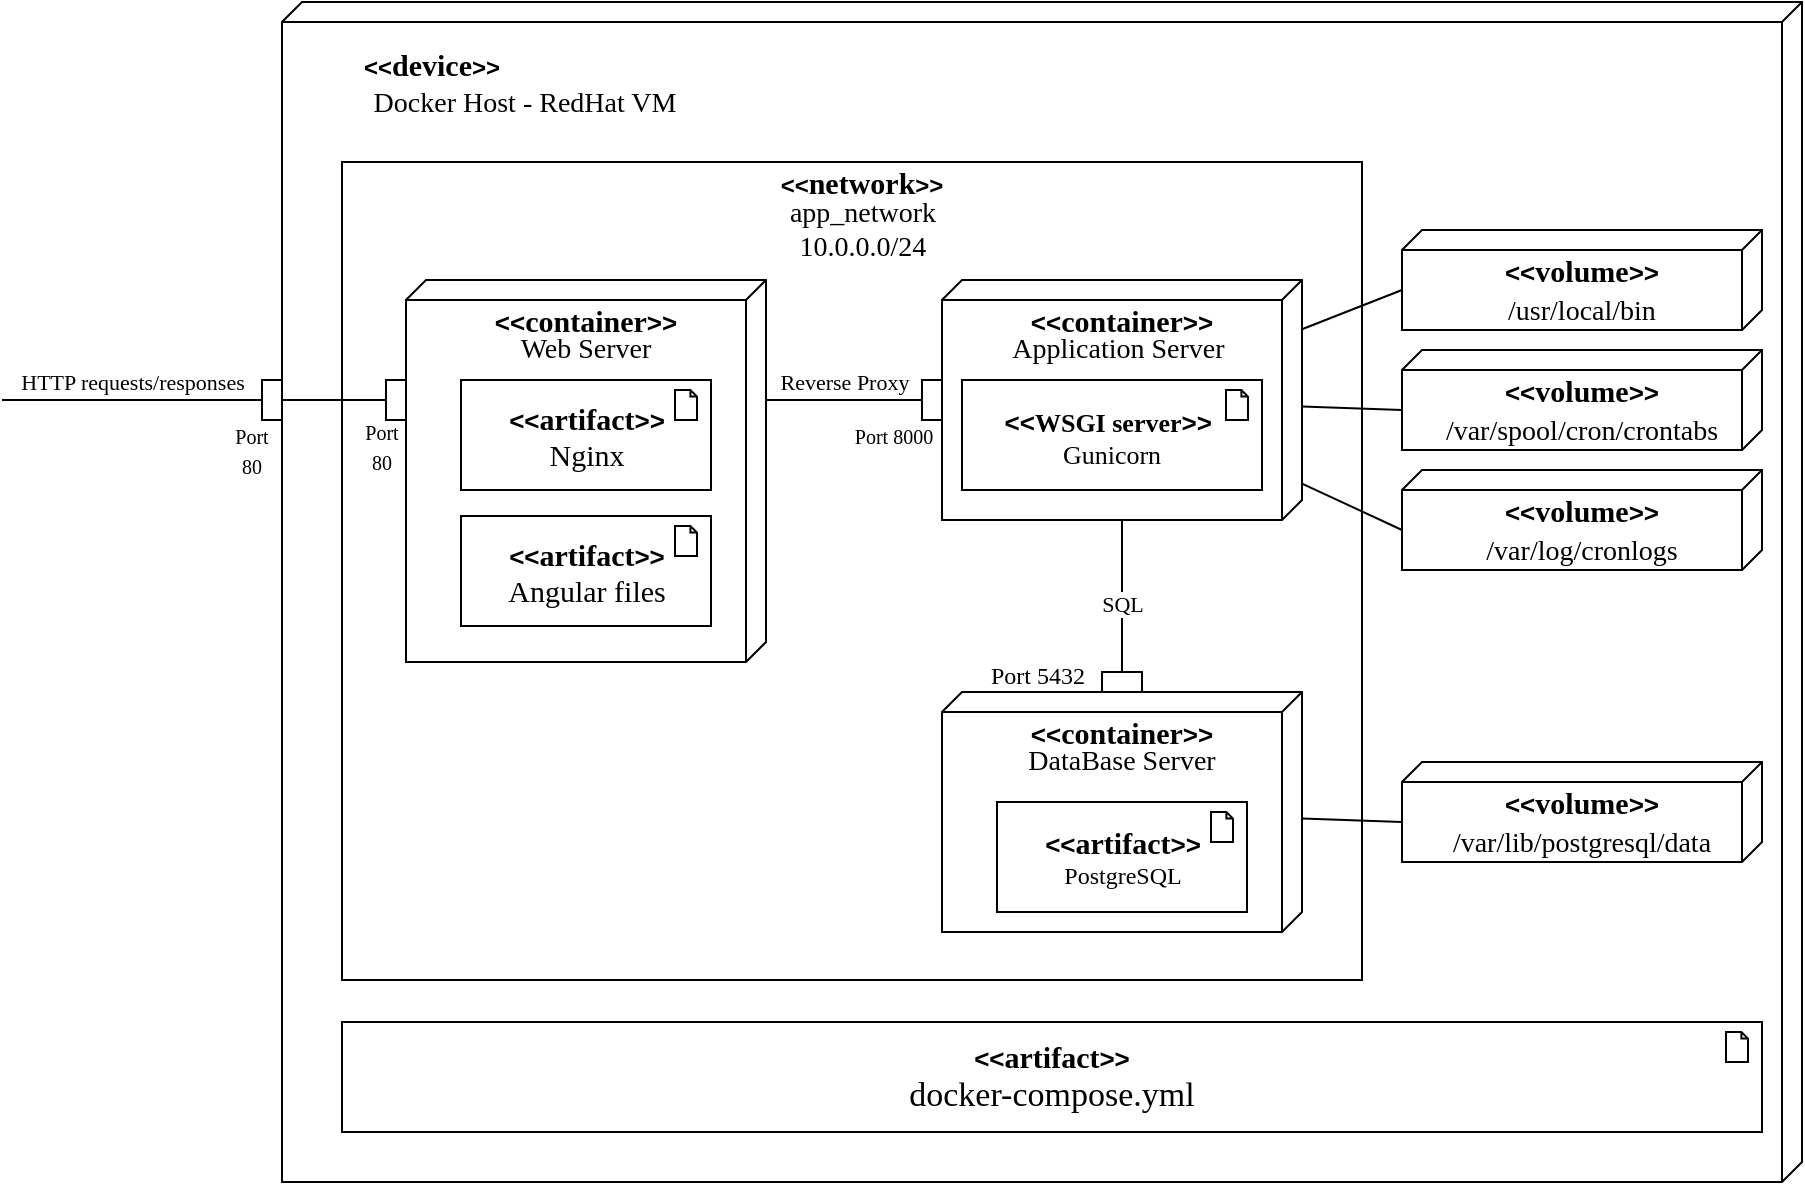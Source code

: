 <mxfile version="13.6.5" type="github">
  <diagram id="F9sWuauFsDqkvSQIgXCU" name="Page-1">
    <mxGraphModel dx="1888" dy="499" grid="1" gridSize="10" guides="1" tooltips="1" connect="1" arrows="1" fold="1" page="1" pageScale="1" pageWidth="850" pageHeight="1100" math="0" shadow="0" extFonts="Old Standard TT^https://fonts.googleapis.com/css?family=Old+Standard+TT">
      <root>
        <mxCell id="0" />
        <mxCell id="1" parent="0" />
        <mxCell id="rxS6ARzGvscLo5JfiblR-8" value="" style="verticalAlign=top;align=left;spacingTop=8;spacingLeft=2;spacingRight=12;shape=cube;size=10;direction=south;fontStyle=4;html=1;" vertex="1" parent="1">
          <mxGeometry x="20" y="20" width="760" height="590" as="geometry" />
        </mxCell>
        <mxCell id="rxS6ARzGvscLo5JfiblR-27" value="" style="rounded=0;whiteSpace=wrap;html=1;fillColor=#FFFFFF;fontFamily=Old Standard TT;" vertex="1" parent="1">
          <mxGeometry x="50" y="100" width="510" height="409" as="geometry" />
        </mxCell>
        <mxCell id="rxS6ARzGvscLo5JfiblR-1" value="" style="verticalAlign=top;align=left;spacingTop=8;spacingLeft=2;spacingRight=12;shape=cube;size=10;direction=south;fontStyle=4;html=1;" vertex="1" parent="1">
          <mxGeometry x="82" y="159" width="180" height="191" as="geometry" />
        </mxCell>
        <mxCell id="rxS6ARzGvscLo5JfiblR-2" value="" style="verticalAlign=top;align=left;spacingTop=8;spacingLeft=2;spacingRight=12;shape=cube;size=10;direction=south;fontStyle=4;html=1;" vertex="1" parent="1">
          <mxGeometry x="350" y="159" width="180" height="120" as="geometry" />
        </mxCell>
        <mxCell id="rxS6ARzGvscLo5JfiblR-3" value="" style="verticalAlign=top;align=left;spacingTop=8;spacingLeft=2;spacingRight=12;shape=cube;size=10;direction=south;fontStyle=4;html=1;" vertex="1" parent="1">
          <mxGeometry x="350" y="365" width="180" height="120" as="geometry" />
        </mxCell>
        <mxCell id="rxS6ARzGvscLo5JfiblR-4" value="" style="verticalAlign=top;align=left;spacingTop=8;spacingLeft=2;spacingRight=12;shape=cube;size=10;direction=south;fontStyle=4;html=1;" vertex="1" parent="1">
          <mxGeometry x="580" y="134" width="180" height="50" as="geometry" />
        </mxCell>
        <mxCell id="rxS6ARzGvscLo5JfiblR-5" value="" style="verticalAlign=top;align=left;spacingTop=8;spacingLeft=2;spacingRight=12;shape=cube;size=10;direction=south;fontStyle=4;html=1;" vertex="1" parent="1">
          <mxGeometry x="580" y="194" width="180" height="50" as="geometry" />
        </mxCell>
        <mxCell id="rxS6ARzGvscLo5JfiblR-6" value="" style="verticalAlign=top;align=left;spacingTop=8;spacingLeft=2;spacingRight=12;shape=cube;size=10;direction=south;fontStyle=4;html=1;" vertex="1" parent="1">
          <mxGeometry x="580" y="254" width="180" height="50" as="geometry" />
        </mxCell>
        <mxCell id="rxS6ARzGvscLo5JfiblR-7" value="" style="verticalAlign=top;align=left;spacingTop=8;spacingLeft=2;spacingRight=12;shape=cube;size=10;direction=south;fontStyle=4;html=1;" vertex="1" parent="1">
          <mxGeometry x="580" y="400" width="180" height="50" as="geometry" />
        </mxCell>
        <mxCell id="rxS6ARzGvscLo5JfiblR-17" value="&lt;b&gt;&lt;font face=&quot;Helvetica&quot;&gt;&amp;lt;&amp;lt;&lt;/font&gt;&lt;font style=&quot;font-size: 15px&quot;&gt;device&lt;/font&gt;&lt;font face=&quot;Helvetica&quot;&gt;&amp;gt;&amp;gt;&lt;/font&gt;&lt;/b&gt;" style="text;html=1;strokeColor=none;fillColor=none;align=center;verticalAlign=middle;whiteSpace=wrap;rounded=0;fontFamily=Old Standard TT;" vertex="1" parent="1">
          <mxGeometry x="50" y="41" width="90" height="20" as="geometry" />
        </mxCell>
        <mxCell id="rxS6ARzGvscLo5JfiblR-18" value="&lt;b&gt;&lt;font face=&quot;Helvetica&quot; style=&quot;font-size: 13px&quot;&gt;&amp;lt;&amp;lt;&lt;/font&gt;&lt;font style=&quot;font-size: 15px&quot;&gt;container&lt;/font&gt;&lt;font face=&quot;Helvetica&quot; style=&quot;font-size: 13px&quot;&gt;&amp;gt;&amp;gt;&lt;/font&gt;&lt;/b&gt;" style="text;html=1;strokeColor=none;fillColor=none;align=center;verticalAlign=middle;whiteSpace=wrap;rounded=0;fontFamily=Old Standard TT;" vertex="1" parent="1">
          <mxGeometry x="122" y="169" width="100" height="20" as="geometry" />
        </mxCell>
        <mxCell id="rxS6ARzGvscLo5JfiblR-19" value="&lt;b&gt;&lt;font face=&quot;Helvetica&quot; style=&quot;font-size: 13px&quot;&gt;&amp;lt;&amp;lt;&lt;/font&gt;&lt;font style=&quot;font-size: 15px&quot;&gt;container&lt;/font&gt;&lt;font face=&quot;Helvetica&quot; style=&quot;font-size: 13px&quot;&gt;&amp;gt;&amp;gt;&lt;/font&gt;&lt;/b&gt;" style="text;html=1;strokeColor=none;fillColor=none;align=center;verticalAlign=middle;whiteSpace=wrap;rounded=0;fontFamily=Old Standard TT;" vertex="1" parent="1">
          <mxGeometry x="390" y="169" width="100" height="20" as="geometry" />
        </mxCell>
        <mxCell id="rxS6ARzGvscLo5JfiblR-20" value="&lt;b&gt;&lt;font face=&quot;Helvetica&quot; style=&quot;font-size: 13px&quot;&gt;&amp;lt;&amp;lt;&lt;/font&gt;&lt;font style=&quot;font-size: 15px&quot;&gt;container&lt;/font&gt;&lt;font face=&quot;Helvetica&quot; style=&quot;font-size: 13px&quot;&gt;&amp;gt;&amp;gt;&lt;/font&gt;&lt;/b&gt;" style="text;html=1;strokeColor=none;fillColor=none;align=center;verticalAlign=middle;whiteSpace=wrap;rounded=0;fontFamily=Old Standard TT;" vertex="1" parent="1">
          <mxGeometry x="390" y="375" width="100" height="20" as="geometry" />
        </mxCell>
        <mxCell id="rxS6ARzGvscLo5JfiblR-21" value="&lt;b&gt;&lt;font face=&quot;Helvetica&quot; style=&quot;font-size: 13px&quot;&gt;&amp;lt;&amp;lt;&lt;/font&gt;&lt;font style=&quot;font-size: 15px&quot;&gt;volume&lt;/font&gt;&lt;font face=&quot;Helvetica&quot; style=&quot;font-size: 13px&quot;&gt;&amp;gt;&amp;gt;&lt;/font&gt;&lt;/b&gt;" style="text;html=1;strokeColor=none;fillColor=none;align=center;verticalAlign=middle;whiteSpace=wrap;rounded=0;fontFamily=Old Standard TT;" vertex="1" parent="1">
          <mxGeometry x="620" y="144" width="100" height="20" as="geometry" />
        </mxCell>
        <mxCell id="rxS6ARzGvscLo5JfiblR-23" value="&lt;b&gt;&lt;font face=&quot;Helvetica&quot; style=&quot;font-size: 13px&quot;&gt;&amp;lt;&amp;lt;&lt;/font&gt;&lt;font style=&quot;font-size: 15px&quot;&gt;volume&lt;/font&gt;&lt;font face=&quot;Helvetica&quot; style=&quot;font-size: 13px&quot;&gt;&amp;gt;&amp;gt;&lt;/font&gt;&lt;/b&gt;" style="text;html=1;strokeColor=none;fillColor=none;align=center;verticalAlign=middle;whiteSpace=wrap;rounded=0;fontFamily=Old Standard TT;" vertex="1" parent="1">
          <mxGeometry x="620" y="204" width="100" height="20" as="geometry" />
        </mxCell>
        <mxCell id="rxS6ARzGvscLo5JfiblR-24" value="&lt;b&gt;&lt;font face=&quot;Helvetica&quot; style=&quot;font-size: 13px&quot;&gt;&amp;lt;&amp;lt;&lt;/font&gt;&lt;font style=&quot;font-size: 15px&quot;&gt;volume&lt;/font&gt;&lt;font face=&quot;Helvetica&quot; style=&quot;font-size: 13px&quot;&gt;&amp;gt;&amp;gt;&lt;/font&gt;&lt;/b&gt;" style="text;html=1;strokeColor=none;fillColor=none;align=center;verticalAlign=middle;whiteSpace=wrap;rounded=0;fontFamily=Old Standard TT;" vertex="1" parent="1">
          <mxGeometry x="620" y="264" width="100" height="20" as="geometry" />
        </mxCell>
        <mxCell id="rxS6ARzGvscLo5JfiblR-25" value="&lt;b&gt;&lt;font face=&quot;Helvetica&quot; style=&quot;font-size: 13px&quot;&gt;&amp;lt;&amp;lt;&lt;/font&gt;&lt;font style=&quot;font-size: 15px&quot;&gt;volume&lt;/font&gt;&lt;font face=&quot;Helvetica&quot; style=&quot;font-size: 13px&quot;&gt;&amp;gt;&amp;gt;&lt;/font&gt;&lt;/b&gt;" style="text;html=1;strokeColor=none;fillColor=none;align=center;verticalAlign=middle;whiteSpace=wrap;rounded=0;fontFamily=Old Standard TT;" vertex="1" parent="1">
          <mxGeometry x="620" y="410" width="100" height="20" as="geometry" />
        </mxCell>
        <mxCell id="rxS6ARzGvscLo5JfiblR-28" value="&lt;b&gt;&lt;font face=&quot;Helvetica&quot;&gt;&amp;lt;&amp;lt;&lt;/font&gt;&lt;span style=&quot;font-size: 15px&quot;&gt;network&lt;/span&gt;&lt;font face=&quot;Helvetica&quot;&gt;&amp;gt;&amp;gt;&lt;/font&gt;&lt;/b&gt;" style="text;html=1;strokeColor=none;fillColor=none;align=center;verticalAlign=middle;whiteSpace=wrap;rounded=0;fontFamily=Old Standard TT;" vertex="1" parent="1">
          <mxGeometry x="265" y="100" width="90" height="20" as="geometry" />
        </mxCell>
        <mxCell id="rxS6ARzGvscLo5JfiblR-29" value="&lt;font face=&quot;Helvetica&quot; style=&quot;font-weight: bold ; font-size: 13px&quot;&gt;&amp;lt;&amp;lt;&lt;/font&gt;&lt;font style=&quot;font-size: 13px&quot;&gt;&lt;font style=&quot;font-weight: bold ; font-size: 13px&quot;&gt;WSGI&lt;/font&gt;&lt;font style=&quot;font-weight: bold ; font-size: 13px&quot;&gt;&amp;nbsp;server&lt;/font&gt;&lt;/font&gt;&lt;font&gt;&lt;font face=&quot;Helvetica&quot; style=&quot;font-weight: bold ; font-size: 13px&quot;&gt;&amp;gt;&amp;gt;&lt;/font&gt;&lt;font&gt;&lt;span style=&quot;font-size: 15px&quot;&gt;&amp;nbsp;&lt;/span&gt;&lt;br&gt;&lt;/font&gt;&lt;font style=&quot;font-size: 13px&quot;&gt;Gunicorn&lt;/font&gt;&lt;br&gt;&lt;/font&gt;" style="html=1;outlineConnect=0;whiteSpace=wrap;shape=mxgraph.archimate3.application;appType=artifact;archiType=square;fontFamily=Old Standard TT;fillColor=#FFFFFF;" vertex="1" parent="1">
          <mxGeometry x="360" y="209" width="150" height="55" as="geometry" />
        </mxCell>
        <mxCell id="rxS6ARzGvscLo5JfiblR-32" value="Reverse Proxy" style="html=1;verticalAlign=bottom;endArrow=none;fontFamily=Old Standard TT;startArrow=none;startFill=0;endFill=0;endSize=4;startSize=4;entryX=0;entryY=0.5;entryDx=0;entryDy=0;labelBackgroundColor=none;" edge="1" parent="1" target="rxS6ARzGvscLo5JfiblR-38">
          <mxGeometry width="80" relative="1" as="geometry">
            <mxPoint x="262" y="219" as="sourcePoint" />
            <mxPoint x="330" y="218" as="targetPoint" />
          </mxGeometry>
        </mxCell>
        <mxCell id="rxS6ARzGvscLo5JfiblR-33" value="SQL" style="html=1;verticalAlign=bottom;endArrow=none;fontFamily=Old Standard TT;startArrow=none;startFill=0;endFill=0;endSize=4;startSize=4;entryX=1;entryY=0.5;entryDx=0;entryDy=0;" edge="1" parent="1" source="rxS6ARzGvscLo5JfiblR-2" target="rxS6ARzGvscLo5JfiblR-40">
          <mxGeometry x="0.342" width="80" relative="1" as="geometry">
            <mxPoint x="385" y="320" as="sourcePoint" />
            <mxPoint x="440" y="350" as="targetPoint" />
            <mxPoint as="offset" />
          </mxGeometry>
        </mxCell>
        <mxCell id="rxS6ARzGvscLo5JfiblR-34" value="" style="endArrow=none;html=1;fontFamily=Old Standard TT;entryX=0;entryY=0;entryDx=30;entryDy=180;entryPerimeter=0;" edge="1" parent="1" source="rxS6ARzGvscLo5JfiblR-2" target="rxS6ARzGvscLo5JfiblR-5">
          <mxGeometry width="50" height="50" relative="1" as="geometry">
            <mxPoint x="495" y="350" as="sourcePoint" />
            <mxPoint x="545" y="300" as="targetPoint" />
          </mxGeometry>
        </mxCell>
        <mxCell id="rxS6ARzGvscLo5JfiblR-35" value="" style="endArrow=none;html=1;fontFamily=Old Standard TT;entryX=0;entryY=0;entryDx=30;entryDy=180;entryPerimeter=0;" edge="1" parent="1" source="rxS6ARzGvscLo5JfiblR-2" target="rxS6ARzGvscLo5JfiblR-6">
          <mxGeometry width="50" height="50" relative="1" as="geometry">
            <mxPoint x="540" y="232.214" as="sourcePoint" />
            <mxPoint x="590" y="234" as="targetPoint" />
          </mxGeometry>
        </mxCell>
        <mxCell id="rxS6ARzGvscLo5JfiblR-36" value="" style="endArrow=none;html=1;fontFamily=Old Standard TT;entryX=0;entryY=0;entryDx=30;entryDy=180;entryPerimeter=0;" edge="1" parent="1" source="rxS6ARzGvscLo5JfiblR-2" target="rxS6ARzGvscLo5JfiblR-4">
          <mxGeometry width="50" height="50" relative="1" as="geometry">
            <mxPoint x="495" y="119.996" as="sourcePoint" />
            <mxPoint x="545.0" y="143.21" as="targetPoint" />
          </mxGeometry>
        </mxCell>
        <mxCell id="rxS6ARzGvscLo5JfiblR-37" value="" style="endArrow=none;html=1;fontFamily=Old Standard TT;entryX=0;entryY=0;entryDx=30;entryDy=180;entryPerimeter=0;" edge="1" parent="1" source="rxS6ARzGvscLo5JfiblR-3" target="rxS6ARzGvscLo5JfiblR-7">
          <mxGeometry width="50" height="50" relative="1" as="geometry">
            <mxPoint x="580" y="341.786" as="sourcePoint" />
            <mxPoint x="630.0" y="365" as="targetPoint" />
          </mxGeometry>
        </mxCell>
        <mxCell id="rxS6ARzGvscLo5JfiblR-38" value="" style="rounded=0;whiteSpace=wrap;html=1;fillColor=#FFFFFF;fontFamily=Old Standard TT;" vertex="1" parent="1">
          <mxGeometry x="340" y="209" width="10" height="20" as="geometry" />
        </mxCell>
        <mxCell id="rxS6ARzGvscLo5JfiblR-39" value="&lt;font style=&quot;font-size: 10px&quot;&gt;Port 8000&lt;/font&gt;" style="text;html=1;strokeColor=none;fillColor=none;align=center;verticalAlign=middle;whiteSpace=wrap;rounded=0;fontFamily=Old Standard TT;" vertex="1" parent="1">
          <mxGeometry x="302" y="226.5" width="48" height="20" as="geometry" />
        </mxCell>
        <mxCell id="rxS6ARzGvscLo5JfiblR-40" value="" style="rounded=0;whiteSpace=wrap;html=1;fillColor=#FFFFFF;fontFamily=Old Standard TT;rotation=-90;" vertex="1" parent="1">
          <mxGeometry x="435" y="350" width="10" height="20" as="geometry" />
        </mxCell>
        <mxCell id="rxS6ARzGvscLo5JfiblR-41" value="Port 5432" style="text;html=1;strokeColor=none;fillColor=none;align=center;verticalAlign=middle;whiteSpace=wrap;rounded=0;fontFamily=Old Standard TT;" vertex="1" parent="1">
          <mxGeometry x="368" y="347" width="60" height="20" as="geometry" />
        </mxCell>
        <mxCell id="rxS6ARzGvscLo5JfiblR-42" value="&lt;span style=&quot;font-size: 14px&quot;&gt;Application Server&amp;nbsp;&lt;/span&gt;" style="text;html=1;strokeColor=none;fillColor=none;align=center;verticalAlign=middle;whiteSpace=wrap;rounded=0;fontFamily=Old Standard TT;" vertex="1" parent="1">
          <mxGeometry x="380" y="184" width="120" height="20" as="geometry" />
        </mxCell>
        <mxCell id="rxS6ARzGvscLo5JfiblR-43" value="&lt;font style=&quot;font-size: 14px&quot;&gt;Web Server&lt;/font&gt;" style="text;html=1;strokeColor=none;fillColor=none;align=center;verticalAlign=middle;whiteSpace=wrap;rounded=0;fontFamily=Old Standard TT;" vertex="1" parent="1">
          <mxGeometry x="127" y="184" width="90" height="20" as="geometry" />
        </mxCell>
        <mxCell id="rxS6ARzGvscLo5JfiblR-44" value="&lt;font style=&quot;font-size: 14px&quot;&gt;DataBase Server&lt;/font&gt;" style="text;html=1;strokeColor=none;fillColor=none;align=center;verticalAlign=middle;whiteSpace=wrap;rounded=0;fontFamily=Old Standard TT;" vertex="1" parent="1">
          <mxGeometry x="380" y="390" width="120" height="20" as="geometry" />
        </mxCell>
        <mxCell id="rxS6ARzGvscLo5JfiblR-45" value="&lt;font style=&quot;font-size: 14px&quot;&gt;app_network&lt;br&gt;10.0.0.0/24&lt;br&gt;&lt;/font&gt;" style="text;html=1;strokeColor=none;fillColor=none;align=center;verticalAlign=middle;whiteSpace=wrap;rounded=0;fontFamily=Old Standard TT;" vertex="1" parent="1">
          <mxGeometry x="257.5" y="124" width="105" height="20" as="geometry" />
        </mxCell>
        <mxCell id="rxS6ARzGvscLo5JfiblR-46" value="&lt;font style=&quot;font-size: 14px&quot;&gt;Docker Host - RedHat VM&lt;/font&gt;" style="text;html=1;strokeColor=none;fillColor=none;align=center;verticalAlign=middle;whiteSpace=wrap;rounded=0;fontFamily=Old Standard TT;" vertex="1" parent="1">
          <mxGeometry x="54.5" y="61" width="172.5" height="20" as="geometry" />
        </mxCell>
        <mxCell id="rxS6ARzGvscLo5JfiblR-47" value="" style="rounded=0;whiteSpace=wrap;html=1;fillColor=#FFFFFF;fontFamily=Old Standard TT;" vertex="1" parent="1">
          <mxGeometry x="72" y="209" width="10" height="20" as="geometry" />
        </mxCell>
        <mxCell id="rxS6ARzGvscLo5JfiblR-48" value="&lt;font style=&quot;font-size: 10px&quot;&gt;Port &lt;br&gt;80&lt;/font&gt;" style="text;html=1;strokeColor=none;fillColor=none;align=center;verticalAlign=middle;whiteSpace=wrap;rounded=0;fontFamily=Old Standard TT;" vertex="1" parent="1">
          <mxGeometry x="54.5" y="232" width="30" height="20" as="geometry" />
        </mxCell>
        <mxCell id="rxS6ARzGvscLo5JfiblR-49" value="&lt;div style=&quot;font-size: 14px ; line-height: 19px&quot;&gt;&lt;span style=&quot;background-color: rgb(255 , 255 , 255)&quot;&gt;/var/lib/postgresql/data&lt;/span&gt;&lt;/div&gt;" style="text;html=1;strokeColor=none;fillColor=none;align=center;verticalAlign=middle;whiteSpace=wrap;rounded=0;fontFamily=Old Standard TT;" vertex="1" parent="1">
          <mxGeometry x="590" y="430" width="160" height="20" as="geometry" />
        </mxCell>
        <mxCell id="rxS6ARzGvscLo5JfiblR-50" value="&lt;div style=&quot;font-size: 14px ; line-height: 19px&quot;&gt;&lt;span style=&quot;background-color: rgb(255 , 255 , 255)&quot;&gt;/var/log/cronlogs&lt;/span&gt;&lt;/div&gt;" style="text;html=1;strokeColor=none;fillColor=none;align=center;verticalAlign=middle;whiteSpace=wrap;rounded=0;fontFamily=Old Standard TT;" vertex="1" parent="1">
          <mxGeometry x="590" y="284" width="160" height="20" as="geometry" />
        </mxCell>
        <mxCell id="rxS6ARzGvscLo5JfiblR-51" value="&lt;div style=&quot;font-size: 14px ; line-height: 19px&quot;&gt;&lt;span style=&quot;background-color: rgb(255 , 255 , 255)&quot;&gt;/var/spool/cron/crontabs&lt;/span&gt;&lt;/div&gt;" style="text;html=1;strokeColor=none;fillColor=none;align=center;verticalAlign=middle;whiteSpace=wrap;rounded=0;fontFamily=Old Standard TT;" vertex="1" parent="1">
          <mxGeometry x="590" y="224" width="160" height="20" as="geometry" />
        </mxCell>
        <mxCell id="rxS6ARzGvscLo5JfiblR-52" value="&lt;div style=&quot;font-size: 14px ; line-height: 19px&quot;&gt;&lt;span style=&quot;background-color: rgb(255 , 255 , 255)&quot;&gt;/usr/local/bin&lt;/span&gt;&lt;/div&gt;" style="text;html=1;strokeColor=none;fillColor=none;align=center;verticalAlign=middle;whiteSpace=wrap;rounded=0;fontFamily=Old Standard TT;" vertex="1" parent="1">
          <mxGeometry x="590" y="164" width="160" height="20" as="geometry" />
        </mxCell>
        <mxCell id="rxS6ARzGvscLo5JfiblR-53" value="" style="rounded=0;whiteSpace=wrap;html=1;fillColor=#FFFFFF;fontFamily=Old Standard TT;" vertex="1" parent="1">
          <mxGeometry x="10" y="209" width="10" height="20" as="geometry" />
        </mxCell>
        <mxCell id="rxS6ARzGvscLo5JfiblR-55" value="" style="endArrow=none;html=1;labelBackgroundColor=none;fontFamily=Old Standard TT;entryX=0;entryY=0.5;entryDx=0;entryDy=0;exitX=1;exitY=0.5;exitDx=0;exitDy=0;" edge="1" parent="1" source="rxS6ARzGvscLo5JfiblR-53" target="rxS6ARzGvscLo5JfiblR-47">
          <mxGeometry width="50" height="50" relative="1" as="geometry">
            <mxPoint x="-170" y="290" as="sourcePoint" />
            <mxPoint x="-120" y="240" as="targetPoint" />
          </mxGeometry>
        </mxCell>
        <mxCell id="rxS6ARzGvscLo5JfiblR-57" value="&lt;font style=&quot;font-size: 10px&quot;&gt;Port &lt;br&gt;80&lt;/font&gt;" style="text;html=1;strokeColor=none;fillColor=none;align=center;verticalAlign=middle;whiteSpace=wrap;rounded=0;fontFamily=Old Standard TT;" vertex="1" parent="1">
          <mxGeometry x="-10" y="234" width="30" height="20" as="geometry" />
        </mxCell>
        <mxCell id="rxS6ARzGvscLo5JfiblR-58" value="HTTP requests/responses" style="html=1;verticalAlign=bottom;endArrow=none;fontFamily=Old Standard TT;startArrow=none;startFill=0;endFill=0;endSize=4;startSize=4;entryX=0;entryY=0.5;entryDx=0;entryDy=0;labelBackgroundColor=none;" edge="1" parent="1" target="rxS6ARzGvscLo5JfiblR-53">
          <mxGeometry width="80" relative="1" as="geometry">
            <mxPoint x="-120" y="219" as="sourcePoint" />
            <mxPoint x="-2" y="218.66" as="targetPoint" />
          </mxGeometry>
        </mxCell>
        <mxCell id="rxS6ARzGvscLo5JfiblR-59" value="&lt;font face=&quot;Helvetica&quot; style=&quot;font-weight: bold ; font-size: 13px&quot;&gt;&amp;lt;&amp;lt;&lt;/font&gt;&lt;font style=&quot;font-weight: bold ; font-size: 15px&quot;&gt;artifact&lt;/font&gt;&lt;font&gt;&lt;font face=&quot;Helvetica&quot; style=&quot;font-weight: bold ; font-size: 13px&quot;&gt;&amp;gt;&amp;gt;&lt;/font&gt;&lt;br&gt;&lt;font style=&quot;font-size: 17px&quot;&gt;docker-compose.yml&lt;/font&gt;&lt;br&gt;&lt;/font&gt;" style="html=1;outlineConnect=0;whiteSpace=wrap;shape=mxgraph.archimate3.application;appType=artifact;archiType=square;fontFamily=Old Standard TT;fillColor=#FFFFFF;" vertex="1" parent="1">
          <mxGeometry x="50" y="530" width="710" height="55" as="geometry" />
        </mxCell>
        <mxCell id="rxS6ARzGvscLo5JfiblR-60" value="&lt;font face=&quot;Helvetica&quot; style=&quot;font-weight: bold ; font-size: 13px&quot;&gt;&amp;lt;&amp;lt;&lt;/font&gt;&lt;font style=&quot;font-weight: bold ; font-size: 15px&quot;&gt;artifact&lt;/font&gt;&lt;font&gt;&lt;font face=&quot;Helvetica&quot; style=&quot;font-weight: bold ; font-size: 13px&quot;&gt;&amp;gt;&amp;gt;&lt;/font&gt;&lt;br&gt;&lt;span style=&quot;font-size: 15px&quot;&gt;Nginx&lt;/span&gt;&lt;br&gt;&lt;/font&gt;" style="html=1;outlineConnect=0;whiteSpace=wrap;shape=mxgraph.archimate3.application;appType=artifact;archiType=square;fontFamily=Old Standard TT;fillColor=#FFFFFF;" vertex="1" parent="1">
          <mxGeometry x="109.5" y="209" width="125" height="55" as="geometry" />
        </mxCell>
        <mxCell id="rxS6ARzGvscLo5JfiblR-61" value="&lt;font face=&quot;Helvetica&quot; style=&quot;font-weight: bold ; font-size: 13px&quot;&gt;&amp;lt;&amp;lt;&lt;/font&gt;&lt;font style=&quot;font-weight: bold ; font-size: 15px&quot;&gt;artifact&lt;/font&gt;&lt;font&gt;&lt;font face=&quot;Helvetica&quot; style=&quot;font-weight: bold ; font-size: 13px&quot;&gt;&amp;gt;&amp;gt;&lt;/font&gt;&lt;br&gt;PostgreSQL&lt;br&gt;&lt;/font&gt;" style="html=1;outlineConnect=0;whiteSpace=wrap;shape=mxgraph.archimate3.application;appType=artifact;archiType=square;fontFamily=Old Standard TT;fillColor=#FFFFFF;" vertex="1" parent="1">
          <mxGeometry x="377.5" y="420" width="125" height="55" as="geometry" />
        </mxCell>
        <mxCell id="rxS6ARzGvscLo5JfiblR-62" value="&lt;font face=&quot;Helvetica&quot; style=&quot;font-weight: bold ; font-size: 13px&quot;&gt;&amp;lt;&amp;lt;&lt;/font&gt;&lt;font style=&quot;font-weight: bold ; font-size: 15px&quot;&gt;artifact&lt;/font&gt;&lt;font&gt;&lt;font face=&quot;Helvetica&quot; style=&quot;font-weight: bold ; font-size: 13px&quot;&gt;&amp;gt;&amp;gt;&lt;/font&gt;&lt;br&gt;&lt;span style=&quot;font-size: 15px&quot;&gt;Angular files&lt;/span&gt;&lt;br&gt;&lt;/font&gt;" style="html=1;outlineConnect=0;whiteSpace=wrap;shape=mxgraph.archimate3.application;appType=artifact;archiType=square;fontFamily=Old Standard TT;fillColor=#FFFFFF;" vertex="1" parent="1">
          <mxGeometry x="109.5" y="277" width="125" height="55" as="geometry" />
        </mxCell>
      </root>
    </mxGraphModel>
  </diagram>
</mxfile>
